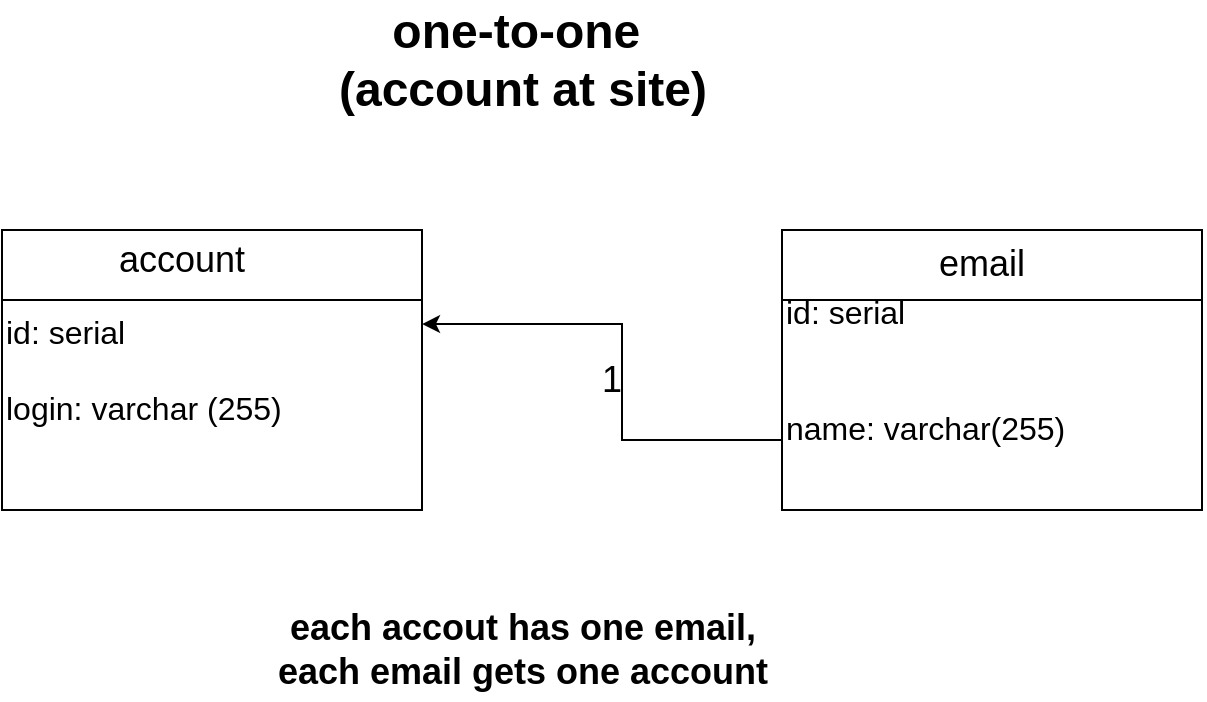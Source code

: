 <mxfile version="19.0.3" type="device"><diagram name="Page-1" id="2YBvvXClWsGukQMizWep"><mxGraphModel dx="1422" dy="794" grid="1" gridSize="10" guides="1" tooltips="1" connect="1" arrows="1" fold="1" page="1" pageScale="1" pageWidth="850" pageHeight="1100" math="0" shadow="0"><root><mxCell id="0"/><mxCell id="1" parent="0"/><mxCell id="HVj19tsrm2u8DGYiTh31-2" value="&lt;font size=&quot;3&quot;&gt;id: serial&lt;br&gt;&lt;br&gt;login: varchar (255)&lt;br&gt;&lt;/font&gt;" style="rounded=0;whiteSpace=wrap;html=1;align=left;" parent="1" vertex="1"><mxGeometry x="150" y="180" width="210" height="140" as="geometry"/></mxCell><mxCell id="HVj19tsrm2u8DGYiTh31-4" value="" style="endArrow=none;html=1;rounded=0;exitX=0;exitY=0.25;exitDx=0;exitDy=0;entryX=1;entryY=0.25;entryDx=0;entryDy=0;" parent="1" source="HVj19tsrm2u8DGYiTh31-2" target="HVj19tsrm2u8DGYiTh31-2" edge="1"><mxGeometry width="50" height="50" relative="1" as="geometry"><mxPoint x="130" y="250" as="sourcePoint"/><mxPoint x="180" y="200" as="targetPoint"/></mxGeometry></mxCell><mxCell id="HVj19tsrm2u8DGYiTh31-9" value="&lt;font style=&quot;font-size: 18px;&quot;&gt;account&lt;/font&gt;" style="text;html=1;strokeColor=none;fillColor=none;align=center;verticalAlign=middle;whiteSpace=wrap;rounded=0;" parent="1" vertex="1"><mxGeometry x="160" y="180" width="160" height="30" as="geometry"/></mxCell><mxCell id="HVj19tsrm2u8DGYiTh31-12" value="&lt;font style=&quot;font-size: 24px;&quot;&gt;&lt;b&gt;one-to-one&amp;nbsp;&lt;br&gt;(account at site)&lt;br&gt;&lt;/b&gt;&lt;/font&gt;" style="text;html=1;align=center;verticalAlign=middle;resizable=0;points=[];autosize=1;strokeColor=none;fillColor=none;fontSize=18;" parent="1" vertex="1"><mxGeometry x="310" y="65" width="200" height="60" as="geometry"/></mxCell><mxCell id="HVj19tsrm2u8DGYiTh31-13" value="&lt;font size=&quot;3&quot;&gt;id: serial&lt;br&gt;&lt;br&gt;&lt;br&gt;name: varchar(255)&lt;br&gt;&lt;/font&gt;" style="rounded=0;whiteSpace=wrap;html=1;align=left;" parent="1" vertex="1"><mxGeometry x="540" y="180" width="210" height="140" as="geometry"/></mxCell><mxCell id="HVj19tsrm2u8DGYiTh31-14" value="" style="endArrow=none;html=1;rounded=0;fontSize=24;exitX=0;exitY=0.25;exitDx=0;exitDy=0;entryX=1;entryY=0.25;entryDx=0;entryDy=0;" parent="1" source="HVj19tsrm2u8DGYiTh31-13" target="HVj19tsrm2u8DGYiTh31-13" edge="1"><mxGeometry width="50" height="50" relative="1" as="geometry"><mxPoint x="550" y="350" as="sourcePoint"/><mxPoint x="600" y="300" as="targetPoint"/></mxGeometry></mxCell><mxCell id="HVj19tsrm2u8DGYiTh31-16" value="&lt;font style=&quot;font-size: 18px;&quot;&gt;email&lt;/font&gt;" style="text;html=1;strokeColor=none;fillColor=none;align=center;verticalAlign=middle;whiteSpace=wrap;rounded=0;fontSize=24;" parent="1" vertex="1"><mxGeometry x="610" y="180" width="60" height="30" as="geometry"/></mxCell><mxCell id="HVj19tsrm2u8DGYiTh31-19" value="&lt;b&gt;each accout has one email, &lt;br&gt;each email gets one account&lt;/b&gt;" style="text;html=1;align=center;verticalAlign=middle;resizable=0;points=[];autosize=1;strokeColor=none;fillColor=none;fontSize=18;" parent="1" vertex="1"><mxGeometry x="280" y="365" width="260" height="50" as="geometry"/></mxCell><mxCell id="HVj19tsrm2u8DGYiTh31-21" value="" style="endArrow=classic;html=1;rounded=0;fontSize=18;entryX=1;entryY=0.336;entryDx=0;entryDy=0;entryPerimeter=0;exitX=0;exitY=0.75;exitDx=0;exitDy=0;" parent="1" source="HVj19tsrm2u8DGYiTh31-13" target="HVj19tsrm2u8DGYiTh31-2" edge="1"><mxGeometry width="50" height="50" relative="1" as="geometry"><mxPoint x="550" y="330" as="sourcePoint"/><mxPoint x="600" y="280" as="targetPoint"/><Array as="points"><mxPoint x="460" y="285"/><mxPoint x="460" y="227"/></Array></mxGeometry></mxCell><mxCell id="HVj19tsrm2u8DGYiTh31-22" value="1" style="text;html=1;strokeColor=none;fillColor=none;align=center;verticalAlign=middle;whiteSpace=wrap;rounded=0;fontSize=18;" parent="1" vertex="1"><mxGeometry x="425" y="240" width="60" height="30" as="geometry"/></mxCell></root></mxGraphModel></diagram></mxfile>